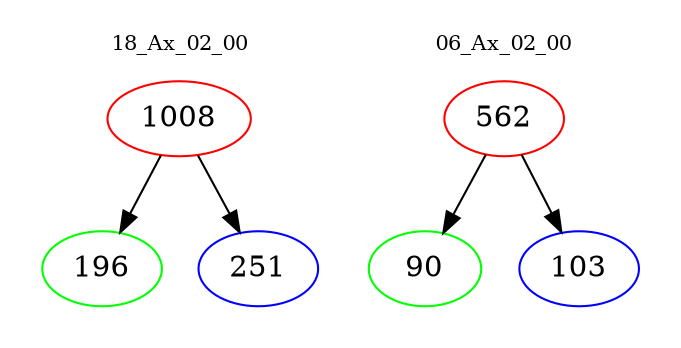 digraph{
subgraph cluster_0 {
color = white
label = "18_Ax_02_00";
fontsize=10;
T0_1008 [label="1008", color="red"]
T0_1008 -> T0_196 [color="black"]
T0_196 [label="196", color="green"]
T0_1008 -> T0_251 [color="black"]
T0_251 [label="251", color="blue"]
}
subgraph cluster_1 {
color = white
label = "06_Ax_02_00";
fontsize=10;
T1_562 [label="562", color="red"]
T1_562 -> T1_90 [color="black"]
T1_90 [label="90", color="green"]
T1_562 -> T1_103 [color="black"]
T1_103 [label="103", color="blue"]
}
}
